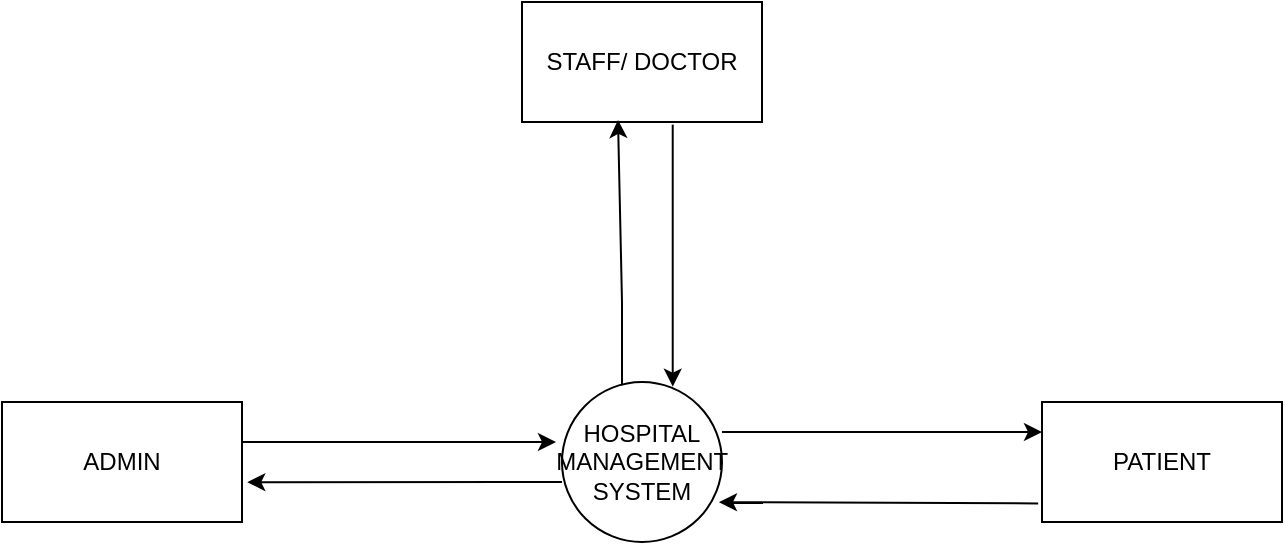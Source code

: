 <mxfile version="23.1.7" type="github">
  <diagram name="Page-1" id="lz50xG4CjztpSXSQNfcE">
    <mxGraphModel dx="635" dy="367" grid="1" gridSize="10" guides="1" tooltips="1" connect="1" arrows="1" fold="1" page="1" pageScale="1" pageWidth="827" pageHeight="1169" math="0" shadow="0">
      <root>
        <mxCell id="0" />
        <mxCell id="1" parent="0" />
        <mxCell id="poAWKJ7Fn4HA4I_e_TMP-1" value="STAFF/ DOCTOR" style="rounded=0;whiteSpace=wrap;html=1;" vertex="1" parent="1">
          <mxGeometry x="350" y="210" width="120" height="60" as="geometry" />
        </mxCell>
        <mxCell id="poAWKJ7Fn4HA4I_e_TMP-2" value="HOSPITAL MANAGEMENT SYSTEM" style="ellipse;whiteSpace=wrap;html=1;aspect=fixed;" vertex="1" parent="1">
          <mxGeometry x="370" y="400" width="80" height="80" as="geometry" />
        </mxCell>
        <mxCell id="poAWKJ7Fn4HA4I_e_TMP-3" value="" style="endArrow=classic;html=1;rounded=0;exitX=0.375;exitY=0.021;exitDx=0;exitDy=0;exitPerimeter=0;entryX=0.4;entryY=0.983;entryDx=0;entryDy=0;entryPerimeter=0;" edge="1" parent="1" source="poAWKJ7Fn4HA4I_e_TMP-2" target="poAWKJ7Fn4HA4I_e_TMP-1">
          <mxGeometry width="50" height="50" relative="1" as="geometry">
            <mxPoint x="380" y="380" as="sourcePoint" />
            <mxPoint x="430" y="330" as="targetPoint" />
            <Array as="points">
              <mxPoint x="400" y="360" />
            </Array>
          </mxGeometry>
        </mxCell>
        <mxCell id="poAWKJ7Fn4HA4I_e_TMP-4" value="" style="edgeStyle=none;orthogonalLoop=1;jettySize=auto;html=1;rounded=0;exitX=0.628;exitY=1.006;exitDx=0;exitDy=0;exitPerimeter=0;entryX=0.692;entryY=0.029;entryDx=0;entryDy=0;entryPerimeter=0;" edge="1" parent="1" target="poAWKJ7Fn4HA4I_e_TMP-2">
          <mxGeometry width="100" relative="1" as="geometry">
            <mxPoint x="425.36" y="271.32" as="sourcePoint" />
            <mxPoint x="425.36" y="400.0" as="targetPoint" />
            <Array as="points" />
          </mxGeometry>
        </mxCell>
        <mxCell id="poAWKJ7Fn4HA4I_e_TMP-5" value="PATIENT" style="rounded=0;whiteSpace=wrap;html=1;" vertex="1" parent="1">
          <mxGeometry x="610" y="410" width="120" height="60" as="geometry" />
        </mxCell>
        <mxCell id="poAWKJ7Fn4HA4I_e_TMP-6" value="ADMIN" style="rounded=0;whiteSpace=wrap;html=1;" vertex="1" parent="1">
          <mxGeometry x="90" y="410" width="120" height="60" as="geometry" />
        </mxCell>
        <mxCell id="poAWKJ7Fn4HA4I_e_TMP-7" value="" style="endArrow=classic;html=1;rounded=0;entryX=0;entryY=0.25;entryDx=0;entryDy=0;" edge="1" parent="1" target="poAWKJ7Fn4HA4I_e_TMP-5">
          <mxGeometry width="50" height="50" relative="1" as="geometry">
            <mxPoint x="450" y="425" as="sourcePoint" />
            <mxPoint x="607.36" y="425" as="targetPoint" />
          </mxGeometry>
        </mxCell>
        <mxCell id="poAWKJ7Fn4HA4I_e_TMP-10" value="" style="edgeStyle=none;orthogonalLoop=1;jettySize=auto;html=1;rounded=0;entryX=0.981;entryY=0.751;entryDx=0;entryDy=0;entryPerimeter=0;exitX=-0.016;exitY=0.845;exitDx=0;exitDy=0;exitPerimeter=0;" edge="1" parent="1" source="poAWKJ7Fn4HA4I_e_TMP-5" target="poAWKJ7Fn4HA4I_e_TMP-2">
          <mxGeometry width="100" relative="1" as="geometry">
            <mxPoint x="470" y="460" as="sourcePoint" />
            <mxPoint x="570" y="460" as="targetPoint" />
            <Array as="points" />
          </mxGeometry>
        </mxCell>
        <mxCell id="poAWKJ7Fn4HA4I_e_TMP-11" value="" style="edgeStyle=none;orthogonalLoop=1;jettySize=auto;html=1;rounded=0;exitX=1;exitY=0.333;exitDx=0;exitDy=0;exitPerimeter=0;" edge="1" parent="1" source="poAWKJ7Fn4HA4I_e_TMP-6">
          <mxGeometry width="100" relative="1" as="geometry">
            <mxPoint x="213" y="430" as="sourcePoint" />
            <mxPoint x="367" y="430" as="targetPoint" />
            <Array as="points" />
          </mxGeometry>
        </mxCell>
        <mxCell id="poAWKJ7Fn4HA4I_e_TMP-12" value="" style="edgeStyle=none;orthogonalLoop=1;jettySize=auto;html=1;rounded=0;entryX=1.022;entryY=0.668;entryDx=0;entryDy=0;entryPerimeter=0;exitX=0;exitY=0.625;exitDx=0;exitDy=0;exitPerimeter=0;" edge="1" parent="1" source="poAWKJ7Fn4HA4I_e_TMP-2" target="poAWKJ7Fn4HA4I_e_TMP-6">
          <mxGeometry width="100" relative="1" as="geometry">
            <mxPoint x="250" y="450" as="sourcePoint" />
            <mxPoint x="350" y="450" as="targetPoint" />
            <Array as="points" />
          </mxGeometry>
        </mxCell>
      </root>
    </mxGraphModel>
  </diagram>
</mxfile>
